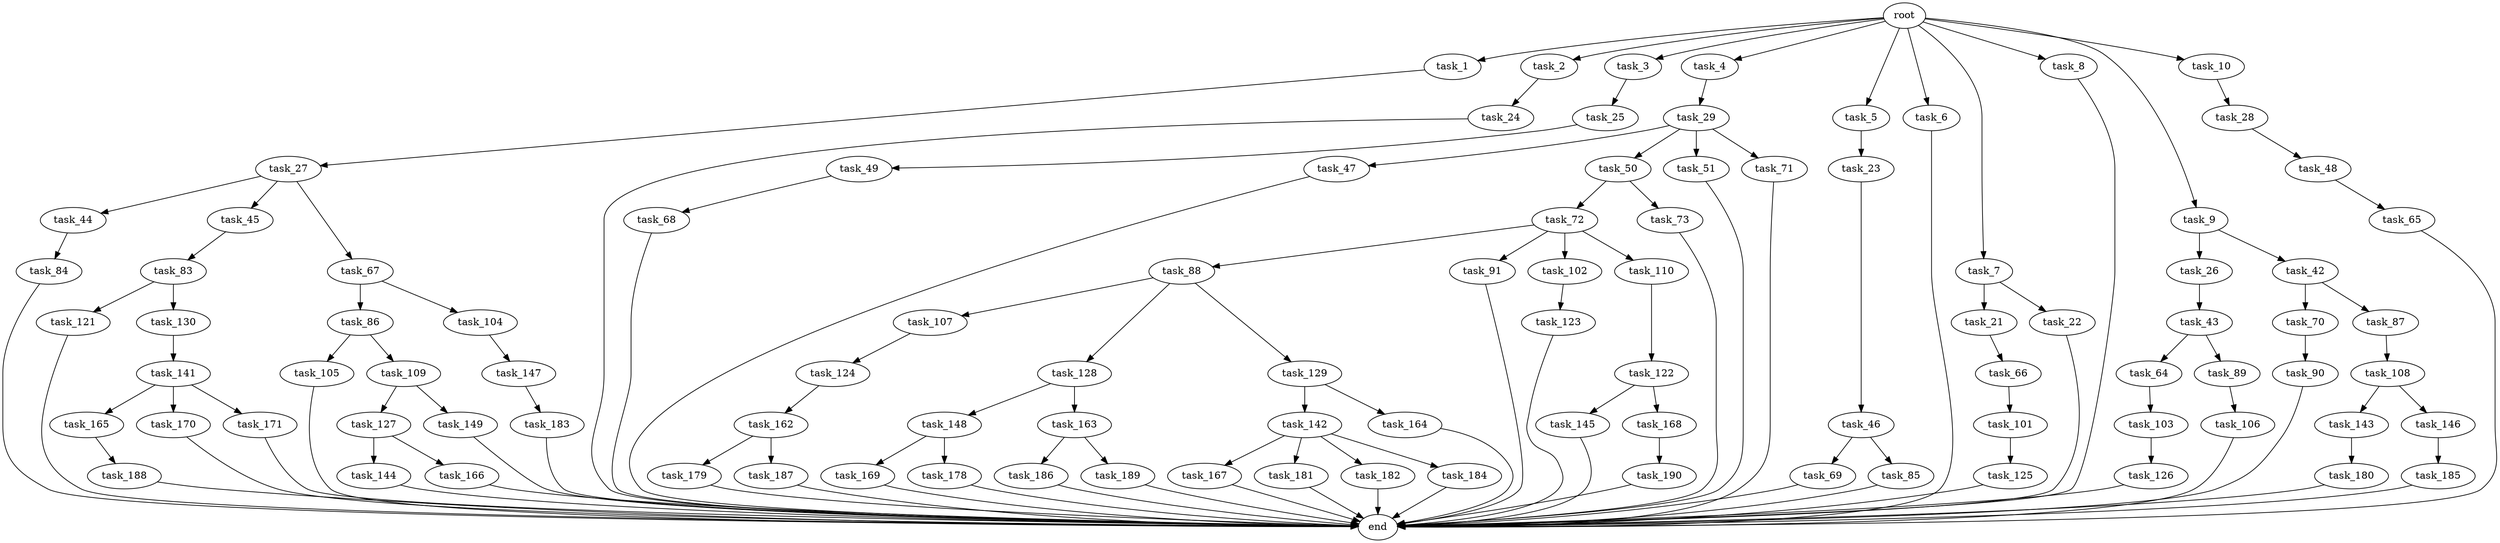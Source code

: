 digraph G {
  root [size="0.000000"];
  task_1 [size="2.048000"];
  task_2 [size="2.048000"];
  task_3 [size="2.048000"];
  task_4 [size="2.048000"];
  task_5 [size="2.048000"];
  task_6 [size="2.048000"];
  task_7 [size="2.048000"];
  task_8 [size="2.048000"];
  task_9 [size="2.048000"];
  task_10 [size="2.048000"];
  task_21 [size="154618822.656000"];
  task_22 [size="154618822.656000"];
  task_23 [size="68719476.736000"];
  task_24 [size="68719476.736000"];
  task_25 [size="618475290.624000"];
  task_26 [size="429496729.600000"];
  task_27 [size="841813590.016000"];
  task_28 [size="68719476.736000"];
  task_29 [size="154618822.656000"];
  task_42 [size="429496729.600000"];
  task_43 [size="1391569403.904000"];
  task_44 [size="274877906.944000"];
  task_45 [size="274877906.944000"];
  task_46 [size="1391569403.904000"];
  task_47 [size="841813590.016000"];
  task_48 [size="841813590.016000"];
  task_49 [size="154618822.656000"];
  task_50 [size="841813590.016000"];
  task_51 [size="841813590.016000"];
  task_64 [size="618475290.624000"];
  task_65 [size="68719476.736000"];
  task_66 [size="68719476.736000"];
  task_67 [size="274877906.944000"];
  task_68 [size="841813590.016000"];
  task_69 [size="274877906.944000"];
  task_70 [size="429496729.600000"];
  task_71 [size="841813590.016000"];
  task_72 [size="429496729.600000"];
  task_73 [size="429496729.600000"];
  task_83 [size="1391569403.904000"];
  task_84 [size="274877906.944000"];
  task_85 [size="274877906.944000"];
  task_86 [size="154618822.656000"];
  task_87 [size="429496729.600000"];
  task_88 [size="1717986918.400000"];
  task_89 [size="618475290.624000"];
  task_90 [size="1099511627.776000"];
  task_91 [size="1717986918.400000"];
  task_101 [size="618475290.624000"];
  task_102 [size="1717986918.400000"];
  task_103 [size="68719476.736000"];
  task_104 [size="154618822.656000"];
  task_105 [size="618475290.624000"];
  task_106 [size="1717986918.400000"];
  task_107 [size="429496729.600000"];
  task_108 [size="1391569403.904000"];
  task_109 [size="618475290.624000"];
  task_110 [size="1717986918.400000"];
  task_121 [size="1717986918.400000"];
  task_122 [size="68719476.736000"];
  task_123 [size="429496729.600000"];
  task_124 [size="68719476.736000"];
  task_125 [size="1391569403.904000"];
  task_126 [size="1391569403.904000"];
  task_127 [size="429496729.600000"];
  task_128 [size="429496729.600000"];
  task_129 [size="429496729.600000"];
  task_130 [size="1717986918.400000"];
  task_141 [size="68719476.736000"];
  task_142 [size="1099511627.776000"];
  task_143 [size="274877906.944000"];
  task_144 [size="1391569403.904000"];
  task_145 [size="154618822.656000"];
  task_146 [size="274877906.944000"];
  task_147 [size="274877906.944000"];
  task_148 [size="618475290.624000"];
  task_149 [size="429496729.600000"];
  task_162 [size="1717986918.400000"];
  task_163 [size="618475290.624000"];
  task_164 [size="1099511627.776000"];
  task_165 [size="1717986918.400000"];
  task_166 [size="1391569403.904000"];
  task_167 [size="1717986918.400000"];
  task_168 [size="154618822.656000"];
  task_169 [size="841813590.016000"];
  task_170 [size="1717986918.400000"];
  task_171 [size="1717986918.400000"];
  task_178 [size="841813590.016000"];
  task_179 [size="154618822.656000"];
  task_180 [size="274877906.944000"];
  task_181 [size="1717986918.400000"];
  task_182 [size="1717986918.400000"];
  task_183 [size="1099511627.776000"];
  task_184 [size="1717986918.400000"];
  task_185 [size="1391569403.904000"];
  task_186 [size="1717986918.400000"];
  task_187 [size="154618822.656000"];
  task_188 [size="841813590.016000"];
  task_189 [size="1717986918.400000"];
  task_190 [size="1391569403.904000"];
  end [size="0.000000"];

  root -> task_1 [size="1.000000"];
  root -> task_2 [size="1.000000"];
  root -> task_3 [size="1.000000"];
  root -> task_4 [size="1.000000"];
  root -> task_5 [size="1.000000"];
  root -> task_6 [size="1.000000"];
  root -> task_7 [size="1.000000"];
  root -> task_8 [size="1.000000"];
  root -> task_9 [size="1.000000"];
  root -> task_10 [size="1.000000"];
  task_1 -> task_27 [size="411041792.000000"];
  task_2 -> task_24 [size="33554432.000000"];
  task_3 -> task_25 [size="301989888.000000"];
  task_4 -> task_29 [size="75497472.000000"];
  task_5 -> task_23 [size="33554432.000000"];
  task_6 -> end [size="1.000000"];
  task_7 -> task_21 [size="75497472.000000"];
  task_7 -> task_22 [size="75497472.000000"];
  task_8 -> end [size="1.000000"];
  task_9 -> task_26 [size="209715200.000000"];
  task_9 -> task_42 [size="209715200.000000"];
  task_10 -> task_28 [size="33554432.000000"];
  task_21 -> task_66 [size="33554432.000000"];
  task_22 -> end [size="1.000000"];
  task_23 -> task_46 [size="679477248.000000"];
  task_24 -> end [size="1.000000"];
  task_25 -> task_49 [size="75497472.000000"];
  task_26 -> task_43 [size="679477248.000000"];
  task_27 -> task_44 [size="134217728.000000"];
  task_27 -> task_45 [size="134217728.000000"];
  task_27 -> task_67 [size="134217728.000000"];
  task_28 -> task_48 [size="411041792.000000"];
  task_29 -> task_47 [size="411041792.000000"];
  task_29 -> task_50 [size="411041792.000000"];
  task_29 -> task_51 [size="411041792.000000"];
  task_29 -> task_71 [size="411041792.000000"];
  task_42 -> task_70 [size="209715200.000000"];
  task_42 -> task_87 [size="209715200.000000"];
  task_43 -> task_64 [size="301989888.000000"];
  task_43 -> task_89 [size="301989888.000000"];
  task_44 -> task_84 [size="134217728.000000"];
  task_45 -> task_83 [size="679477248.000000"];
  task_46 -> task_69 [size="134217728.000000"];
  task_46 -> task_85 [size="134217728.000000"];
  task_47 -> end [size="1.000000"];
  task_48 -> task_65 [size="33554432.000000"];
  task_49 -> task_68 [size="411041792.000000"];
  task_50 -> task_72 [size="209715200.000000"];
  task_50 -> task_73 [size="209715200.000000"];
  task_51 -> end [size="1.000000"];
  task_64 -> task_103 [size="33554432.000000"];
  task_65 -> end [size="1.000000"];
  task_66 -> task_101 [size="301989888.000000"];
  task_67 -> task_86 [size="75497472.000000"];
  task_67 -> task_104 [size="75497472.000000"];
  task_68 -> end [size="1.000000"];
  task_69 -> end [size="1.000000"];
  task_70 -> task_90 [size="536870912.000000"];
  task_71 -> end [size="1.000000"];
  task_72 -> task_88 [size="838860800.000000"];
  task_72 -> task_91 [size="838860800.000000"];
  task_72 -> task_102 [size="838860800.000000"];
  task_72 -> task_110 [size="838860800.000000"];
  task_73 -> end [size="1.000000"];
  task_83 -> task_121 [size="838860800.000000"];
  task_83 -> task_130 [size="838860800.000000"];
  task_84 -> end [size="1.000000"];
  task_85 -> end [size="1.000000"];
  task_86 -> task_105 [size="301989888.000000"];
  task_86 -> task_109 [size="301989888.000000"];
  task_87 -> task_108 [size="679477248.000000"];
  task_88 -> task_107 [size="209715200.000000"];
  task_88 -> task_128 [size="209715200.000000"];
  task_88 -> task_129 [size="209715200.000000"];
  task_89 -> task_106 [size="838860800.000000"];
  task_90 -> end [size="1.000000"];
  task_91 -> end [size="1.000000"];
  task_101 -> task_125 [size="679477248.000000"];
  task_102 -> task_123 [size="209715200.000000"];
  task_103 -> task_126 [size="679477248.000000"];
  task_104 -> task_147 [size="134217728.000000"];
  task_105 -> end [size="1.000000"];
  task_106 -> end [size="1.000000"];
  task_107 -> task_124 [size="33554432.000000"];
  task_108 -> task_143 [size="134217728.000000"];
  task_108 -> task_146 [size="134217728.000000"];
  task_109 -> task_127 [size="209715200.000000"];
  task_109 -> task_149 [size="209715200.000000"];
  task_110 -> task_122 [size="33554432.000000"];
  task_121 -> end [size="1.000000"];
  task_122 -> task_145 [size="75497472.000000"];
  task_122 -> task_168 [size="75497472.000000"];
  task_123 -> end [size="1.000000"];
  task_124 -> task_162 [size="838860800.000000"];
  task_125 -> end [size="1.000000"];
  task_126 -> end [size="1.000000"];
  task_127 -> task_144 [size="679477248.000000"];
  task_127 -> task_166 [size="679477248.000000"];
  task_128 -> task_148 [size="301989888.000000"];
  task_128 -> task_163 [size="301989888.000000"];
  task_129 -> task_142 [size="536870912.000000"];
  task_129 -> task_164 [size="536870912.000000"];
  task_130 -> task_141 [size="33554432.000000"];
  task_141 -> task_165 [size="838860800.000000"];
  task_141 -> task_170 [size="838860800.000000"];
  task_141 -> task_171 [size="838860800.000000"];
  task_142 -> task_167 [size="838860800.000000"];
  task_142 -> task_181 [size="838860800.000000"];
  task_142 -> task_182 [size="838860800.000000"];
  task_142 -> task_184 [size="838860800.000000"];
  task_143 -> task_180 [size="134217728.000000"];
  task_144 -> end [size="1.000000"];
  task_145 -> end [size="1.000000"];
  task_146 -> task_185 [size="679477248.000000"];
  task_147 -> task_183 [size="536870912.000000"];
  task_148 -> task_169 [size="411041792.000000"];
  task_148 -> task_178 [size="411041792.000000"];
  task_149 -> end [size="1.000000"];
  task_162 -> task_179 [size="75497472.000000"];
  task_162 -> task_187 [size="75497472.000000"];
  task_163 -> task_186 [size="838860800.000000"];
  task_163 -> task_189 [size="838860800.000000"];
  task_164 -> end [size="1.000000"];
  task_165 -> task_188 [size="411041792.000000"];
  task_166 -> end [size="1.000000"];
  task_167 -> end [size="1.000000"];
  task_168 -> task_190 [size="679477248.000000"];
  task_169 -> end [size="1.000000"];
  task_170 -> end [size="1.000000"];
  task_171 -> end [size="1.000000"];
  task_178 -> end [size="1.000000"];
  task_179 -> end [size="1.000000"];
  task_180 -> end [size="1.000000"];
  task_181 -> end [size="1.000000"];
  task_182 -> end [size="1.000000"];
  task_183 -> end [size="1.000000"];
  task_184 -> end [size="1.000000"];
  task_185 -> end [size="1.000000"];
  task_186 -> end [size="1.000000"];
  task_187 -> end [size="1.000000"];
  task_188 -> end [size="1.000000"];
  task_189 -> end [size="1.000000"];
  task_190 -> end [size="1.000000"];
}

